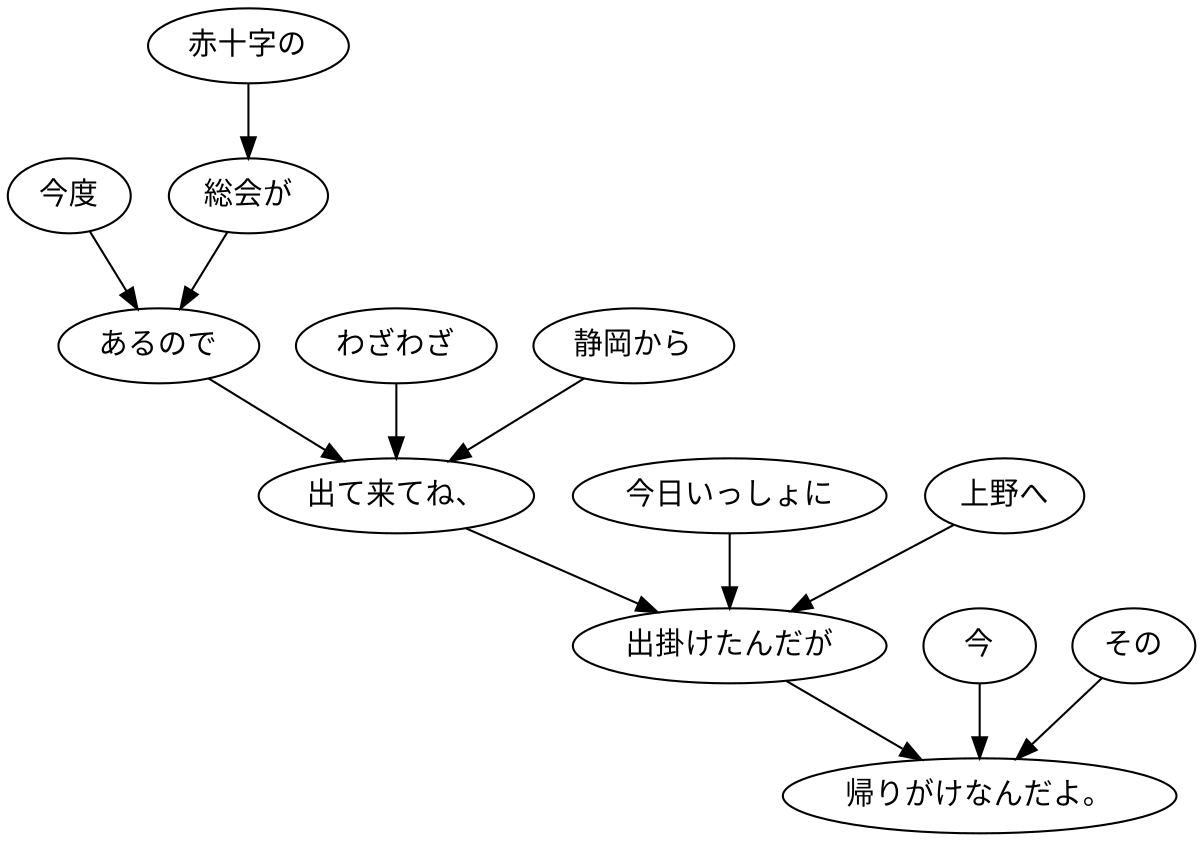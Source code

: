 digraph graph5919 {
	node0 [label="今度"];
	node1 [label="赤十字の"];
	node2 [label="総会が"];
	node3 [label="あるので"];
	node4 [label="わざわざ"];
	node5 [label="静岡から"];
	node6 [label="出て来てね、"];
	node7 [label="今日いっしょに"];
	node8 [label="上野へ"];
	node9 [label="出掛けたんだが"];
	node10 [label="今"];
	node11 [label="その"];
	node12 [label="帰りがけなんだよ。"];
	node0 -> node3;
	node1 -> node2;
	node2 -> node3;
	node3 -> node6;
	node4 -> node6;
	node5 -> node6;
	node6 -> node9;
	node7 -> node9;
	node8 -> node9;
	node9 -> node12;
	node10 -> node12;
	node11 -> node12;
}
